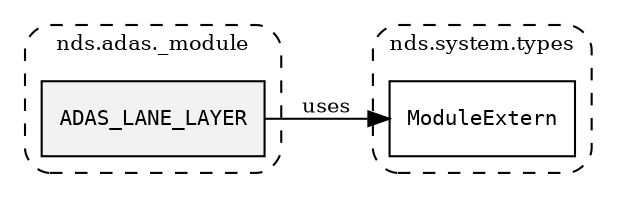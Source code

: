 /**
 * This dot file creates symbol collaboration diagram for ADAS_LANE_LAYER.
 */
digraph ZSERIO
{
    node [shape=box, fontsize=10];
    rankdir="LR";
    fontsize=10;
    tooltip="ADAS_LANE_LAYER collaboration diagram";

    subgraph "cluster_nds.adas._module"
    {
        style="dashed, rounded";
        label="nds.adas._module";
        tooltip="Package nds.adas._module";
        href="../../../content/packages/nds.adas._module.html#Package-nds-adas-_module";
        target="_parent";

        "ADAS_LANE_LAYER" [style="filled", fillcolor="#0000000D", target="_parent", label=<<font face="monospace"><table align="center" border="0" cellspacing="0" cellpadding="0"><tr><td href="../../../content/packages/nds.adas._module.html#Constant-ADAS_LANE_LAYER" title="Constant defined in nds.adas._module">ADAS_LANE_LAYER</td></tr></table></font>>];
    }

    subgraph "cluster_nds.system.types"
    {
        style="dashed, rounded";
        label="nds.system.types";
        tooltip="Package nds.system.types";
        href="../../../content/packages/nds.system.types.html#Package-nds-system-types";
        target="_parent";

        "ModuleExtern" [target="_parent", label=<<font face="monospace"><table align="center" border="0" cellspacing="0" cellpadding="0"><tr><td href="../../../content/packages/nds.system.types.html#Subtype-ModuleExtern" title="Subtype defined in nds.system.types">ModuleExtern</td></tr></table></font>>];
    }

    "ADAS_LANE_LAYER" -> "ModuleExtern" [label="uses", fontsize=10];
}
